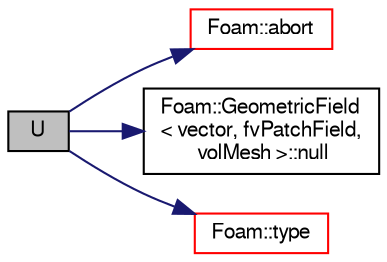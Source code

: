 digraph "U"
{
  bgcolor="transparent";
  edge [fontname="FreeSans",fontsize="10",labelfontname="FreeSans",labelfontsize="10"];
  node [fontname="FreeSans",fontsize="10",shape=record];
  rankdir="LR";
  Node161 [label="U",height=0.2,width=0.4,color="black", fillcolor="grey75", style="filled", fontcolor="black"];
  Node161 -> Node162 [color="midnightblue",fontsize="10",style="solid",fontname="FreeSans"];
  Node162 [label="Foam::abort",height=0.2,width=0.4,color="red",URL="$a21124.html#a447107a607d03e417307c203fa5fb44b"];
  Node161 -> Node205 [color="midnightblue",fontsize="10",style="solid",fontname="FreeSans"];
  Node205 [label="Foam::GeometricField\l\< vector, fvPatchField,\l volMesh \>::null",height=0.2,width=0.4,color="black",URL="$a22434.html#ac8e78b2b70fc0c890aedf7cde2c712f1",tooltip="Return a null geometric field. "];
  Node161 -> Node206 [color="midnightblue",fontsize="10",style="solid",fontname="FreeSans"];
  Node206 [label="Foam::type",height=0.2,width=0.4,color="red",URL="$a21124.html#aec48583af672626378f501eb9fc32cd1",tooltip="Return the file type: DIRECTORY or FILE. "];
}
